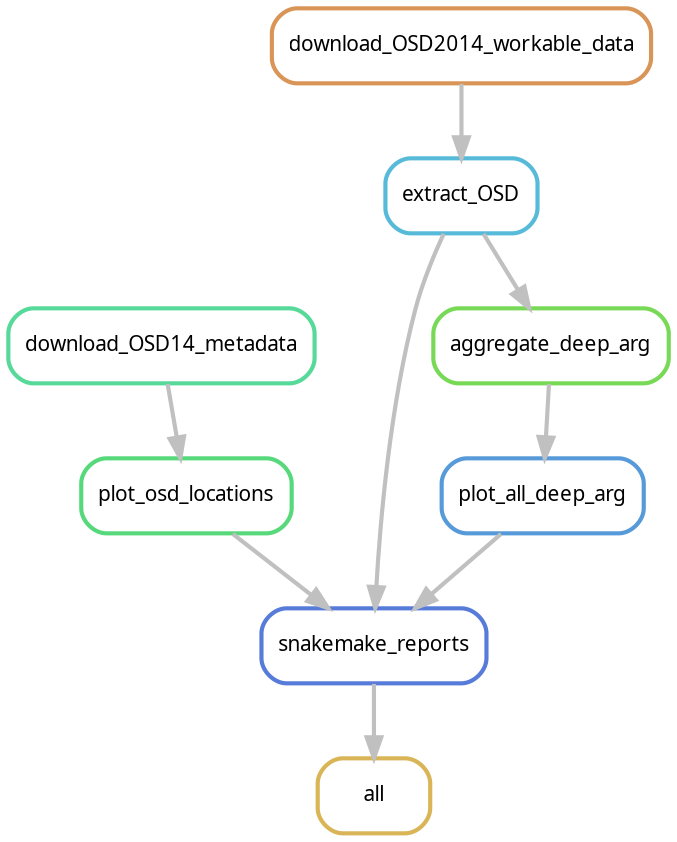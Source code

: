 digraph snakemake_dag {
    graph[bgcolor=white, margin=0];
    node[shape=box, style=rounded, fontname=sans,                 fontsize=10, penwidth=2];
    edge[penwidth=2, color=grey];
	0[label = "all", color = "0.12 0.6 0.85", style="rounded"];
	1[label = "plot_osd_locations", color = "0.38 0.6 0.85", style="rounded"];
	2[label = "download_OSD14_metadata", color = "0.42 0.6 0.85", style="rounded"];
	3[label = "plot_all_deep_arg", color = "0.58 0.6 0.85", style="rounded"];
	4[label = "extract_OSD", color = "0.54 0.6 0.85", style="rounded"];
	5[label = "download_OSD2014_workable_data", color = "0.08 0.6 0.85", style="rounded"];
	6[label = "snakemake_reports", color = "0.62 0.6 0.85", style="rounded"];
	7[label = "aggregate_deep_arg", color = "0.29 0.6 0.85", style="rounded"];
	6 -> 0
	2 -> 1
	7 -> 3
	5 -> 4
	1 -> 6
	3 -> 6
	4 -> 6
	4 -> 7
}            
